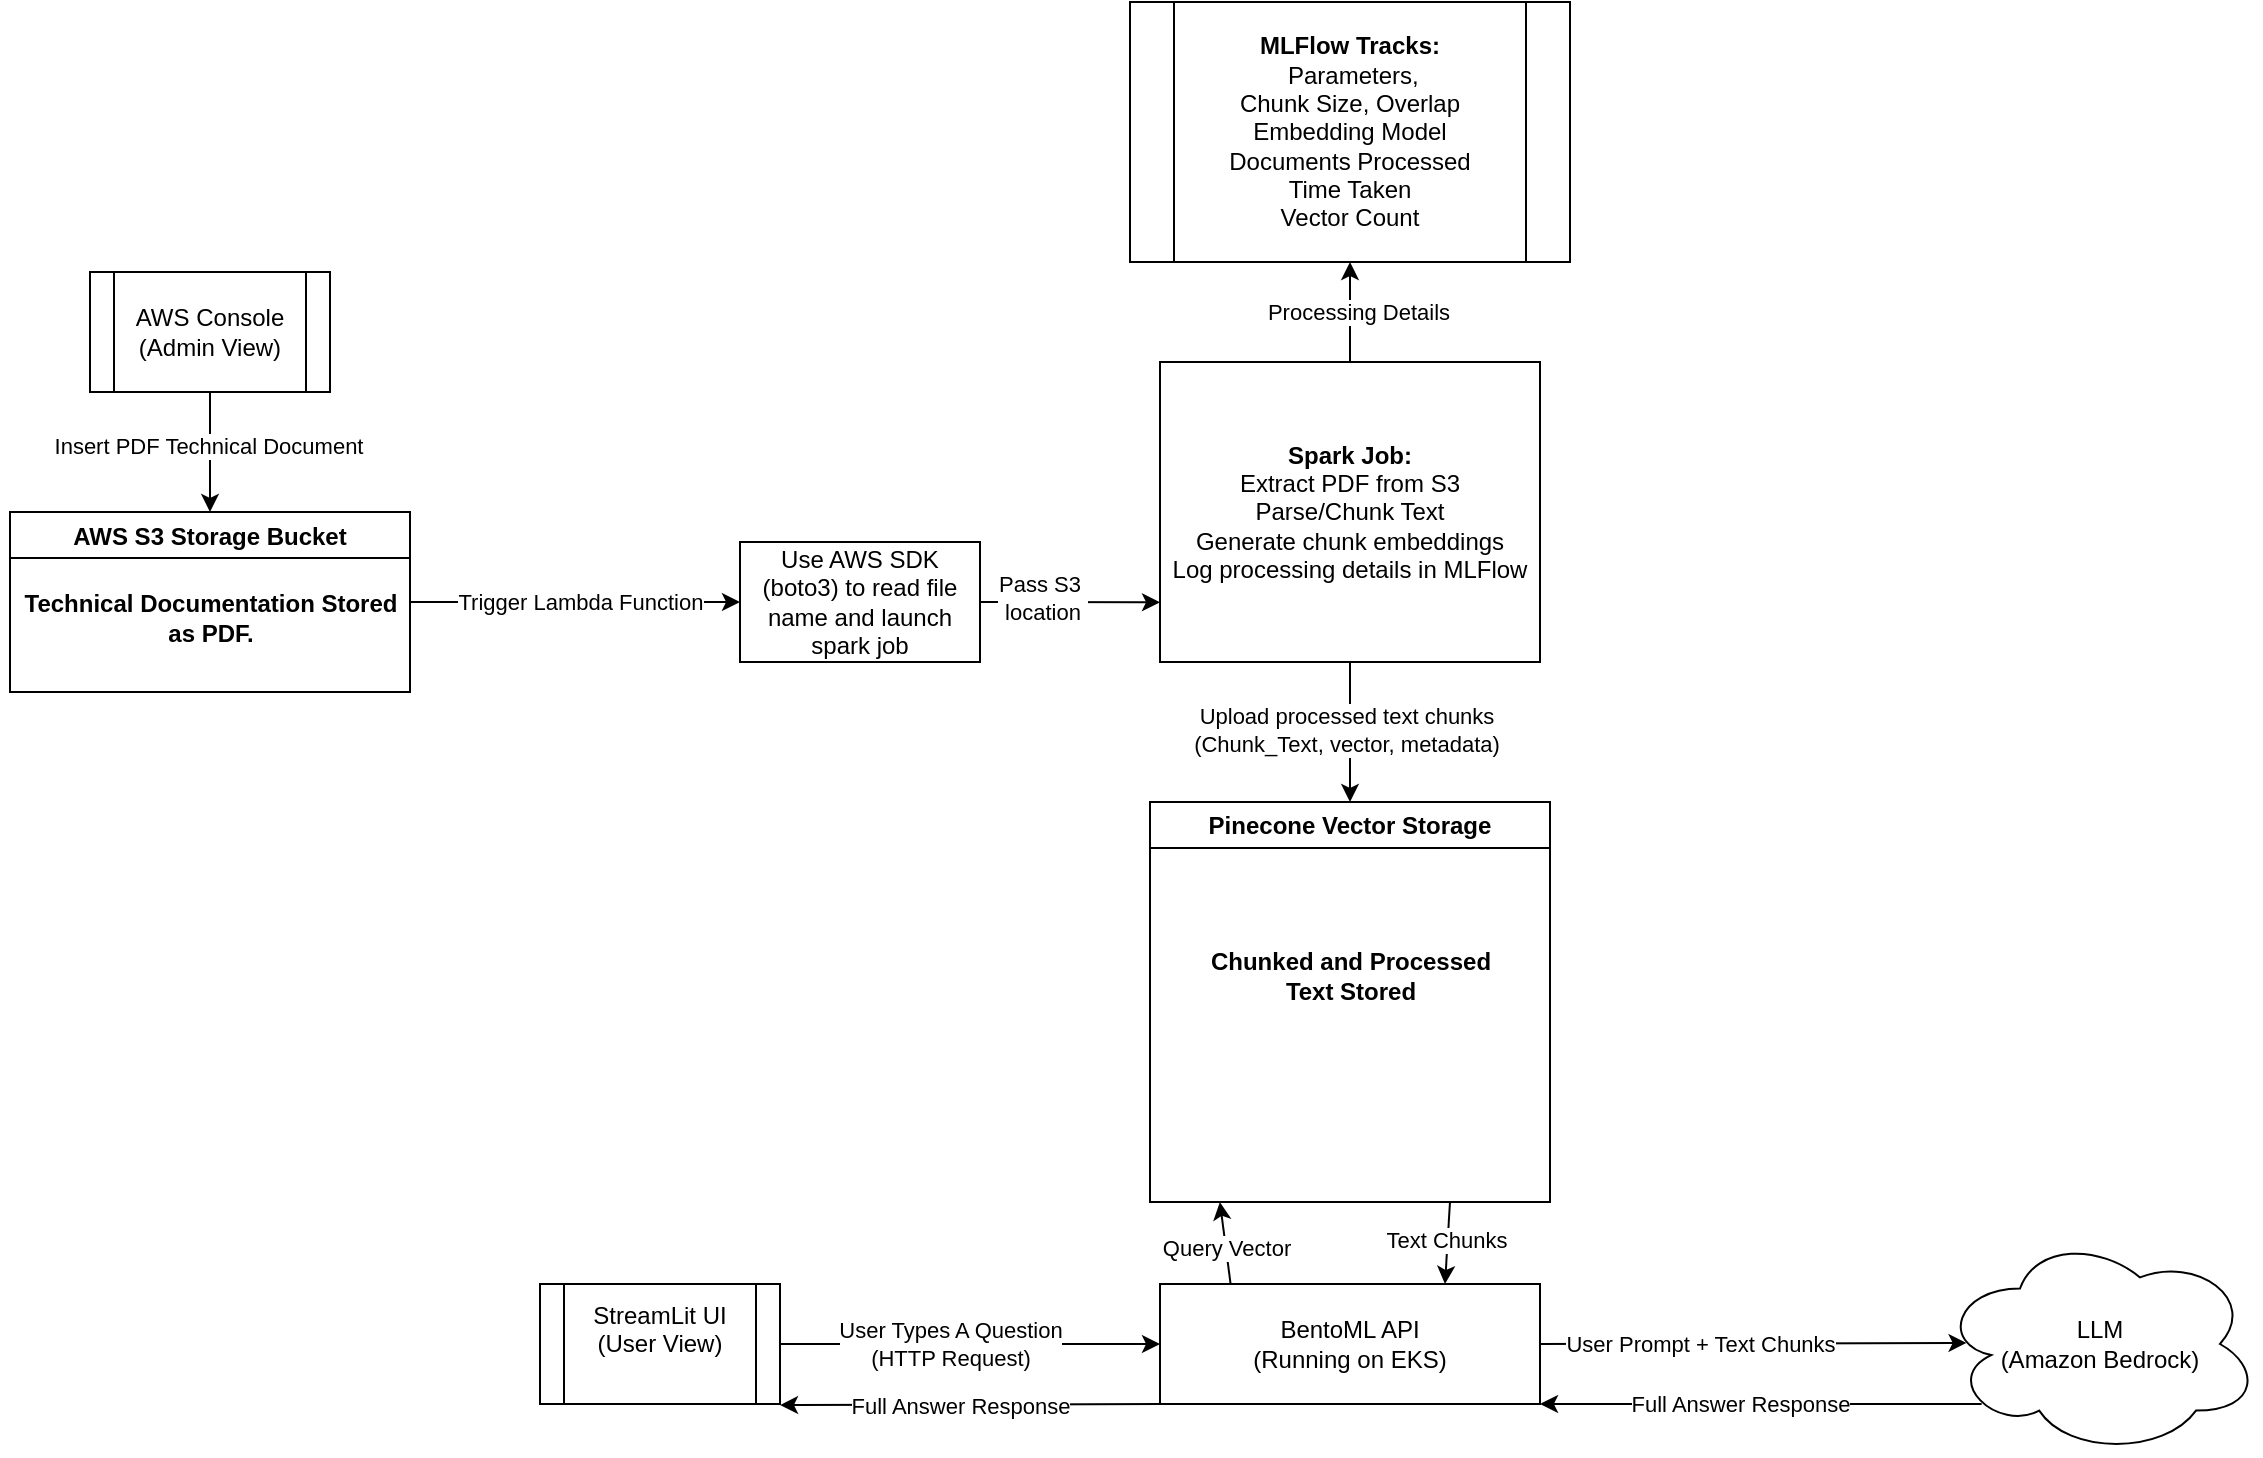 <mxfile>
    <diagram id="AzL1W8yB_8cCaeYjHZoT" name="Page-1">
        <mxGraphModel dx="1486" dy="1726" grid="1" gridSize="10" guides="1" tooltips="1" connect="1" arrows="1" fold="1" page="1" pageScale="1" pageWidth="850" pageHeight="1100" math="0" shadow="0">
            <root>
                <mxCell id="0"/>
                <mxCell id="1" parent="0"/>
                <mxCell id="11" style="edgeStyle=none;html=1;exitX=1;exitY=0.5;exitDx=0;exitDy=0;" edge="1" parent="1" source="3">
                    <mxGeometry relative="1" as="geometry">
                        <mxPoint x="220" y="-20" as="targetPoint"/>
                    </mxGeometry>
                </mxCell>
                <mxCell id="14" value="Trigger Lambda Function" style="edgeLabel;html=1;align=center;verticalAlign=middle;resizable=0;points=[];" vertex="1" connectable="0" parent="11">
                    <mxGeometry x="-0.21" relative="1" as="geometry">
                        <mxPoint x="20" as="offset"/>
                    </mxGeometry>
                </mxCell>
                <mxCell id="3" value="AWS S3 Storage Bucket" style="swimlane;" vertex="1" parent="1">
                    <mxGeometry x="-145" y="-65" width="200" height="90" as="geometry"/>
                </mxCell>
                <mxCell id="4" value="&lt;b&gt;Technical Documentation Stored&lt;/b&gt;&lt;div&gt;&lt;b&gt;as PDF.&lt;/b&gt;&lt;/div&gt;" style="text;html=1;align=center;verticalAlign=middle;resizable=0;points=[];autosize=1;strokeColor=none;fillColor=none;" vertex="1" parent="1">
                    <mxGeometry x="-150" y="-32" width="210" height="40" as="geometry"/>
                </mxCell>
                <mxCell id="7" style="edgeStyle=none;html=1;exitX=0.5;exitY=1;exitDx=0;exitDy=0;entryX=0.5;entryY=0;entryDx=0;entryDy=0;" edge="1" parent="1" source="6" target="3">
                    <mxGeometry relative="1" as="geometry"/>
                </mxCell>
                <mxCell id="8" value="Insert PDF Technical Document" style="edgeLabel;html=1;align=center;verticalAlign=middle;resizable=0;points=[];" vertex="1" connectable="0" parent="7">
                    <mxGeometry x="-0.102" y="-1" relative="1" as="geometry">
                        <mxPoint as="offset"/>
                    </mxGeometry>
                </mxCell>
                <mxCell id="6" value="AWS Console&lt;br&gt;(Admin View)" style="shape=process;whiteSpace=wrap;html=1;backgroundOutline=1;" vertex="1" parent="1">
                    <mxGeometry x="-105" y="-185" width="120" height="60" as="geometry"/>
                </mxCell>
                <mxCell id="19" style="edgeStyle=none;html=1;exitX=1;exitY=0.5;exitDx=0;exitDy=0;entryX=0;entryY=0.5;entryDx=0;entryDy=0;" edge="1" parent="1" source="15" target="18">
                    <mxGeometry relative="1" as="geometry"/>
                </mxCell>
                <mxCell id="20" value="User Types A Question&lt;br&gt;(HTTP Request)" style="edgeLabel;html=1;align=center;verticalAlign=middle;resizable=0;points=[];" vertex="1" connectable="0" parent="19">
                    <mxGeometry x="-0.104" relative="1" as="geometry">
                        <mxPoint as="offset"/>
                    </mxGeometry>
                </mxCell>
                <mxCell id="15" value="StreamLit UI&lt;br&gt;(User View)&lt;div&gt;&lt;br&gt;&lt;/div&gt;" style="shape=process;whiteSpace=wrap;html=1;backgroundOutline=1;" vertex="1" parent="1">
                    <mxGeometry x="120" y="321" width="120" height="60" as="geometry"/>
                </mxCell>
                <mxCell id="25" style="edgeStyle=none;html=1;entryX=0.75;entryY=0;entryDx=0;entryDy=0;exitX=0.75;exitY=1;exitDx=0;exitDy=0;" edge="1" parent="1" source="16" target="18">
                    <mxGeometry relative="1" as="geometry">
                        <mxPoint x="520" y="280" as="sourcePoint"/>
                    </mxGeometry>
                </mxCell>
                <mxCell id="26" value="Text Chunks" style="edgeLabel;html=1;align=center;verticalAlign=middle;resizable=0;points=[];" vertex="1" connectable="0" parent="25">
                    <mxGeometry x="-0.087" y="-1" relative="1" as="geometry">
                        <mxPoint as="offset"/>
                    </mxGeometry>
                </mxCell>
                <mxCell id="16" value="Pinecone Vector Storage" style="swimlane;whiteSpace=wrap;html=1;" vertex="1" parent="1">
                    <mxGeometry x="425" y="80" width="200" height="200" as="geometry"/>
                </mxCell>
                <mxCell id="17" value="&lt;b&gt;Chunked and Processed&lt;br&gt;Text Stored&lt;/b&gt;" style="text;html=1;align=center;verticalAlign=middle;resizable=0;points=[];autosize=1;strokeColor=none;fillColor=none;" vertex="1" parent="16">
                    <mxGeometry x="20" y="67" width="160" height="40" as="geometry"/>
                </mxCell>
                <mxCell id="22" style="edgeStyle=none;html=1;exitX=0.186;exitY=0.005;exitDx=0;exitDy=0;exitPerimeter=0;" edge="1" parent="1" source="18">
                    <mxGeometry relative="1" as="geometry">
                        <mxPoint x="459.941" y="280" as="targetPoint"/>
                    </mxGeometry>
                </mxCell>
                <mxCell id="23" value="Query Vector" style="edgeLabel;html=1;align=center;verticalAlign=middle;resizable=0;points=[];" vertex="1" connectable="0" parent="22">
                    <mxGeometry x="-0.085" relative="1" as="geometry">
                        <mxPoint as="offset"/>
                    </mxGeometry>
                </mxCell>
                <mxCell id="32" style="edgeStyle=none;html=1;exitX=0;exitY=1;exitDx=0;exitDy=0;" edge="1" parent="1" source="18">
                    <mxGeometry relative="1" as="geometry">
                        <mxPoint x="240" y="381.529" as="targetPoint"/>
                    </mxGeometry>
                </mxCell>
                <mxCell id="33" value="Full Answer Response" style="edgeLabel;html=1;align=center;verticalAlign=middle;resizable=0;points=[];" vertex="1" connectable="0" parent="32">
                    <mxGeometry x="0.243" y="1" relative="1" as="geometry">
                        <mxPoint x="18" y="-1" as="offset"/>
                    </mxGeometry>
                </mxCell>
                <mxCell id="18" value="BentoML API&lt;br&gt;(Running on EKS)" style="rounded=0;whiteSpace=wrap;html=1;" vertex="1" parent="1">
                    <mxGeometry x="430" y="321" width="190" height="60" as="geometry"/>
                </mxCell>
                <mxCell id="30" style="edgeStyle=none;html=1;exitX=0.13;exitY=0.77;exitDx=0;exitDy=0;exitPerimeter=0;entryX=1;entryY=1;entryDx=0;entryDy=0;" edge="1" parent="1" source="27" target="18">
                    <mxGeometry relative="1" as="geometry"/>
                </mxCell>
                <mxCell id="31" value="Full Answer Response" style="edgeLabel;html=1;align=center;verticalAlign=middle;resizable=0;points=[];" vertex="1" connectable="0" parent="30">
                    <mxGeometry x="0.312" y="2" relative="1" as="geometry">
                        <mxPoint x="24" y="-2" as="offset"/>
                    </mxGeometry>
                </mxCell>
                <mxCell id="27" value="LLM&lt;br&gt;(Amazon Bedrock)" style="ellipse;shape=cloud;whiteSpace=wrap;html=1;" vertex="1" parent="1">
                    <mxGeometry x="820" y="295.5" width="160" height="111" as="geometry"/>
                </mxCell>
                <mxCell id="28" style="edgeStyle=none;html=1;exitX=1;exitY=0.5;exitDx=0;exitDy=0;entryX=0.083;entryY=0.495;entryDx=0;entryDy=0;entryPerimeter=0;" edge="1" parent="1" source="18" target="27">
                    <mxGeometry relative="1" as="geometry"/>
                </mxCell>
                <mxCell id="29" value="User Prompt + Text Chunks" style="edgeLabel;html=1;align=center;verticalAlign=middle;resizable=0;points=[];" vertex="1" connectable="0" parent="28">
                    <mxGeometry x="-0.431" y="-1" relative="1" as="geometry">
                        <mxPoint x="19" y="-1" as="offset"/>
                    </mxGeometry>
                </mxCell>
                <mxCell id="35" style="edgeStyle=none;html=1;exitX=1;exitY=0.5;exitDx=0;exitDy=0;" edge="1" parent="1" source="34">
                    <mxGeometry relative="1" as="geometry">
                        <mxPoint x="430" y="-19.846" as="targetPoint"/>
                    </mxGeometry>
                </mxCell>
                <mxCell id="36" value="Pass S3&amp;nbsp;&lt;div&gt;location&lt;/div&gt;" style="edgeLabel;html=1;align=center;verticalAlign=middle;resizable=0;points=[];" vertex="1" connectable="0" parent="35">
                    <mxGeometry x="-0.327" y="2" relative="1" as="geometry">
                        <mxPoint as="offset"/>
                    </mxGeometry>
                </mxCell>
                <mxCell id="34" value="Use AWS SDK (boto3) to read file name and launch spark job" style="rounded=0;whiteSpace=wrap;html=1;" vertex="1" parent="1">
                    <mxGeometry x="220" y="-50" width="120" height="60" as="geometry"/>
                </mxCell>
                <mxCell id="39" style="edgeStyle=none;html=1;exitX=0.5;exitY=0;exitDx=0;exitDy=0;entryX=0.5;entryY=1;entryDx=0;entryDy=0;" edge="1" parent="1" source="37" target="38">
                    <mxGeometry relative="1" as="geometry"/>
                </mxCell>
                <mxCell id="40" value="Processing Details" style="edgeLabel;html=1;align=center;verticalAlign=middle;resizable=0;points=[];" vertex="1" connectable="0" parent="39">
                    <mxGeometry x="0.003" y="-4" relative="1" as="geometry">
                        <mxPoint as="offset"/>
                    </mxGeometry>
                </mxCell>
                <mxCell id="41" style="edgeStyle=none;html=1;exitX=0.5;exitY=1;exitDx=0;exitDy=0;entryX=0.5;entryY=0;entryDx=0;entryDy=0;" edge="1" parent="1" source="37" target="16">
                    <mxGeometry relative="1" as="geometry"/>
                </mxCell>
                <mxCell id="42" value="Upload processed text chunks&lt;br&gt;(Chunk_Text, vector, metadata)" style="edgeLabel;html=1;align=center;verticalAlign=middle;resizable=0;points=[];" vertex="1" connectable="0" parent="41">
                    <mxGeometry x="-0.041" y="-2" relative="1" as="geometry">
                        <mxPoint as="offset"/>
                    </mxGeometry>
                </mxCell>
                <mxCell id="37" value="&lt;b&gt;Spark Job:&lt;/b&gt;&lt;br&gt;Extract PDF from S3&lt;div&gt;Parse/Chunk Text&lt;/div&gt;&lt;div&gt;Generate chunk embeddings&lt;br&gt;Log processing details in MLFlow&lt;/div&gt;" style="rounded=0;whiteSpace=wrap;html=1;" vertex="1" parent="1">
                    <mxGeometry x="430" y="-140" width="190" height="150" as="geometry"/>
                </mxCell>
                <mxCell id="38" value="&lt;b&gt;MLFlow Tracks:&lt;/b&gt;&lt;br&gt;&amp;nbsp;Parameters,&lt;br&gt;Chunk Size, Overlap&lt;div&gt;Embedding Model&lt;br&gt;Documents Processed&lt;/div&gt;&lt;div&gt;Time Taken&lt;/div&gt;&lt;div&gt;Vector Count&lt;/div&gt;" style="shape=process;whiteSpace=wrap;html=1;backgroundOutline=1;" vertex="1" parent="1">
                    <mxGeometry x="415" y="-320" width="220" height="130" as="geometry"/>
                </mxCell>
            </root>
        </mxGraphModel>
    </diagram>
</mxfile>